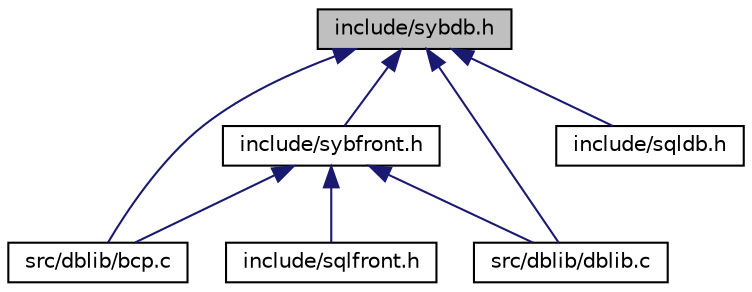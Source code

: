 digraph "include/sybdb.h"
{
 // LATEX_PDF_SIZE
  edge [fontname="Helvetica",fontsize="10",labelfontname="Helvetica",labelfontsize="10"];
  node [fontname="Helvetica",fontsize="10",shape=record];
  Node1 [label="include/sybdb.h",height=0.2,width=0.4,color="black", fillcolor="grey75", style="filled", fontcolor="black",tooltip="Primary include file for db-lib applications."];
  Node1 -> Node2 [dir="back",color="midnightblue",fontsize="10",style="solid",fontname="Helvetica"];
  Node2 [label="src/dblib/bcp.c",height=0.2,width=0.4,color="black", fillcolor="white", style="filled",URL="$a01400.html",tooltip="Implementation of db-lib bulk copy functions."];
  Node1 -> Node3 [dir="back",color="midnightblue",fontsize="10",style="solid",fontname="Helvetica"];
  Node3 [label="src/dblib/dblib.c",height=0.2,width=0.4,color="black", fillcolor="white", style="filled",URL="$a00080.html",tooltip="Main implementation file for db-lib."];
  Node1 -> Node4 [dir="back",color="midnightblue",fontsize="10",style="solid",fontname="Helvetica"];
  Node4 [label="include/sqldb.h",height=0.2,width=0.4,color="black", fillcolor="white", style="filled",URL="$a00497_source.html",tooltip=" "];
  Node1 -> Node5 [dir="back",color="midnightblue",fontsize="10",style="solid",fontname="Helvetica"];
  Node5 [label="include/sybfront.h",height=0.2,width=0.4,color="black", fillcolor="white", style="filled",URL="$a00512_source.html",tooltip=" "];
  Node5 -> Node2 [dir="back",color="midnightblue",fontsize="10",style="solid",fontname="Helvetica"];
  Node5 -> Node3 [dir="back",color="midnightblue",fontsize="10",style="solid",fontname="Helvetica"];
  Node5 -> Node6 [dir="back",color="midnightblue",fontsize="10",style="solid",fontname="Helvetica"];
  Node6 [label="include/sqlfront.h",height=0.2,width=0.4,color="black", fillcolor="white", style="filled",URL="$a00500_source.html",tooltip=" "];
}
